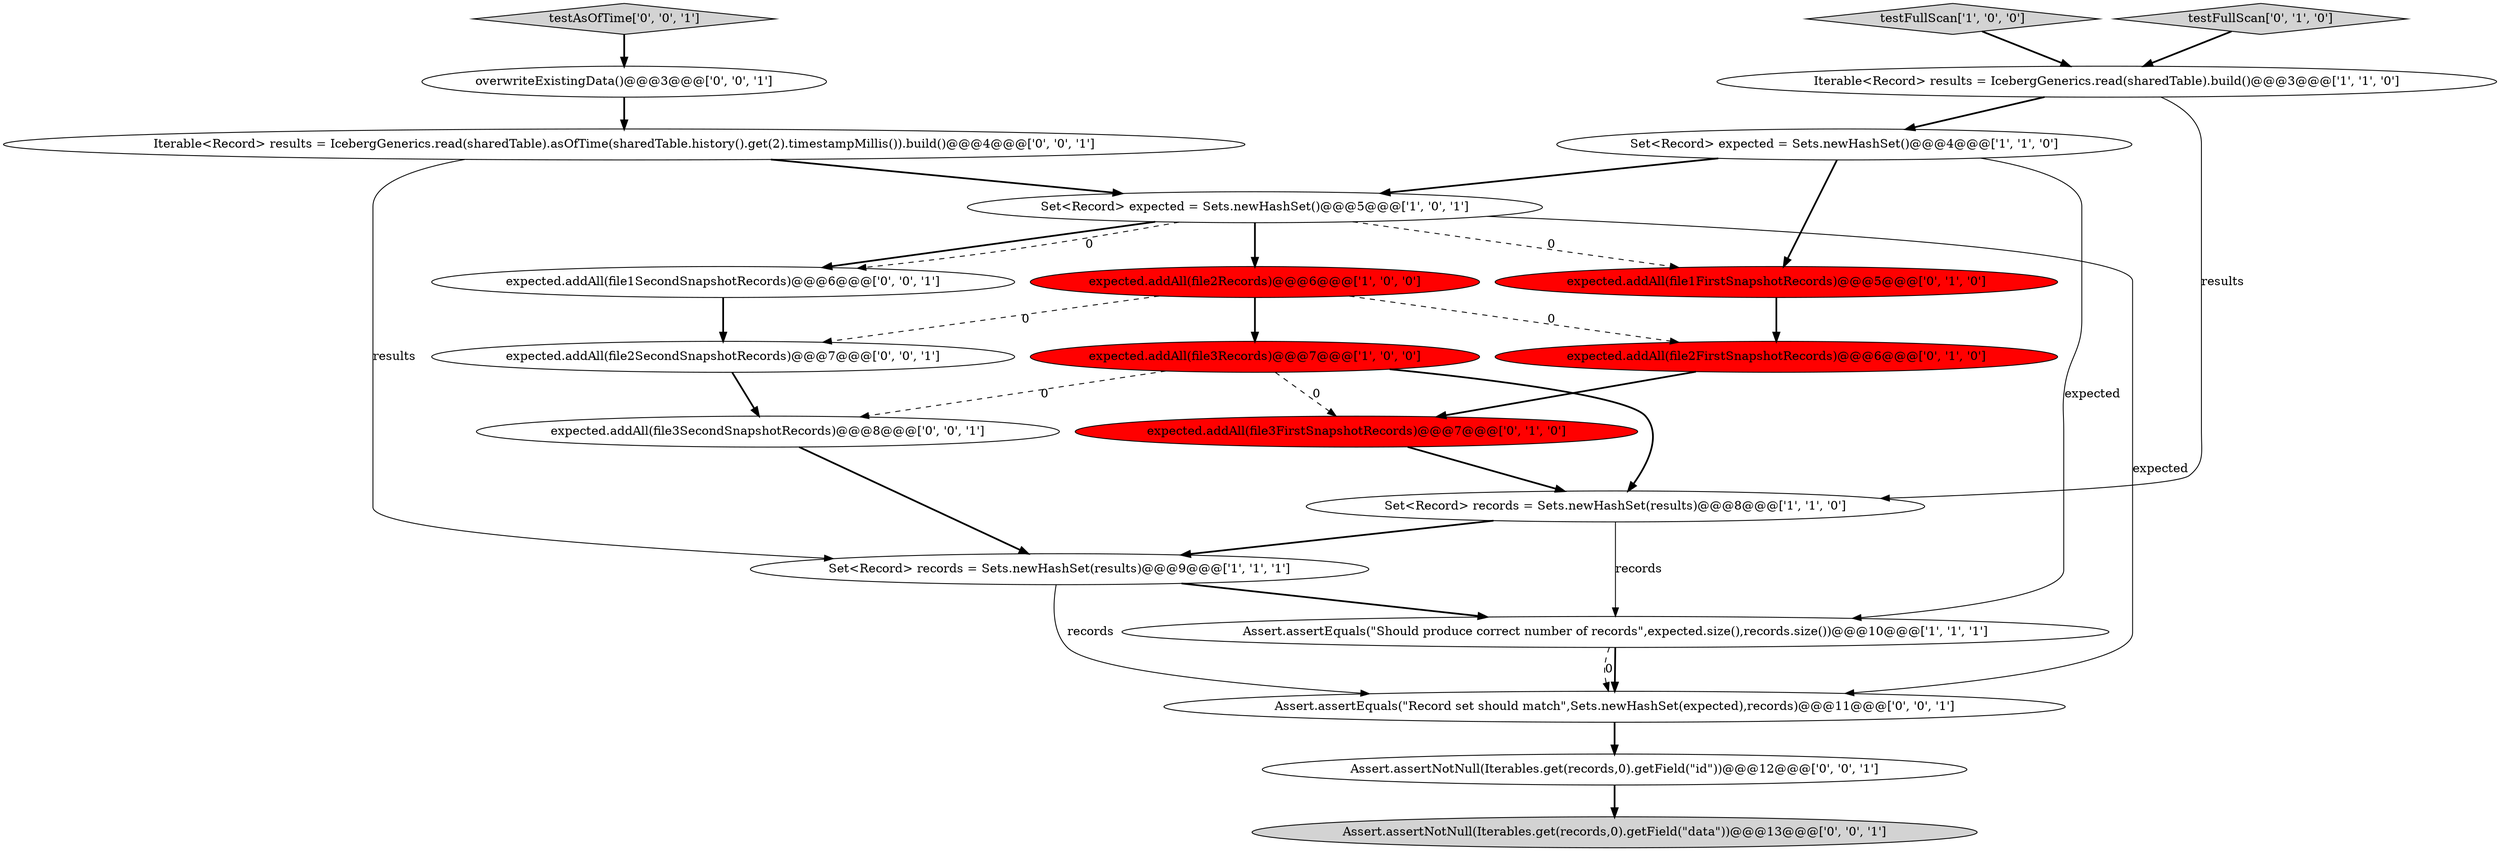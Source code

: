 digraph {
3 [style = filled, label = "expected.addAll(file2Records)@@@6@@@['1', '0', '0']", fillcolor = red, shape = ellipse image = "AAA1AAABBB1BBB"];
0 [style = filled, label = "Set<Record> records = Sets.newHashSet(results)@@@9@@@['1', '1', '1']", fillcolor = white, shape = ellipse image = "AAA0AAABBB1BBB"];
11 [style = filled, label = "expected.addAll(file2FirstSnapshotRecords)@@@6@@@['0', '1', '0']", fillcolor = red, shape = ellipse image = "AAA1AAABBB2BBB"];
15 [style = filled, label = "Assert.assertNotNull(Iterables.get(records,0).getField(\"id\"))@@@12@@@['0', '0', '1']", fillcolor = white, shape = ellipse image = "AAA0AAABBB3BBB"];
12 [style = filled, label = "expected.addAll(file3FirstSnapshotRecords)@@@7@@@['0', '1', '0']", fillcolor = red, shape = ellipse image = "AAA1AAABBB2BBB"];
20 [style = filled, label = "expected.addAll(file1SecondSnapshotRecords)@@@6@@@['0', '0', '1']", fillcolor = white, shape = ellipse image = "AAA0AAABBB3BBB"];
13 [style = filled, label = "Iterable<Record> results = IcebergGenerics.read(sharedTable).asOfTime(sharedTable.history().get(2).timestampMillis()).build()@@@4@@@['0', '0', '1']", fillcolor = white, shape = ellipse image = "AAA0AAABBB3BBB"];
19 [style = filled, label = "expected.addAll(file3SecondSnapshotRecords)@@@8@@@['0', '0', '1']", fillcolor = white, shape = ellipse image = "AAA0AAABBB3BBB"];
9 [style = filled, label = "expected.addAll(file1FirstSnapshotRecords)@@@5@@@['0', '1', '0']", fillcolor = red, shape = ellipse image = "AAA1AAABBB2BBB"];
16 [style = filled, label = "expected.addAll(file2SecondSnapshotRecords)@@@7@@@['0', '0', '1']", fillcolor = white, shape = ellipse image = "AAA0AAABBB3BBB"];
10 [style = filled, label = "testFullScan['0', '1', '0']", fillcolor = lightgray, shape = diamond image = "AAA0AAABBB2BBB"];
17 [style = filled, label = "overwriteExistingData()@@@3@@@['0', '0', '1']", fillcolor = white, shape = ellipse image = "AAA0AAABBB3BBB"];
14 [style = filled, label = "Assert.assertNotNull(Iterables.get(records,0).getField(\"data\"))@@@13@@@['0', '0', '1']", fillcolor = lightgray, shape = ellipse image = "AAA0AAABBB3BBB"];
18 [style = filled, label = "testAsOfTime['0', '0', '1']", fillcolor = lightgray, shape = diamond image = "AAA0AAABBB3BBB"];
4 [style = filled, label = "Set<Record> records = Sets.newHashSet(results)@@@8@@@['1', '1', '0']", fillcolor = white, shape = ellipse image = "AAA0AAABBB1BBB"];
7 [style = filled, label = "Assert.assertEquals(\"Should produce correct number of records\",expected.size(),records.size())@@@10@@@['1', '1', '1']", fillcolor = white, shape = ellipse image = "AAA0AAABBB1BBB"];
21 [style = filled, label = "Assert.assertEquals(\"Record set should match\",Sets.newHashSet(expected),records)@@@11@@@['0', '0', '1']", fillcolor = white, shape = ellipse image = "AAA0AAABBB3BBB"];
5 [style = filled, label = "Set<Record> expected = Sets.newHashSet()@@@5@@@['1', '0', '1']", fillcolor = white, shape = ellipse image = "AAA0AAABBB1BBB"];
6 [style = filled, label = "expected.addAll(file3Records)@@@7@@@['1', '0', '0']", fillcolor = red, shape = ellipse image = "AAA1AAABBB1BBB"];
1 [style = filled, label = "testFullScan['1', '0', '0']", fillcolor = lightgray, shape = diamond image = "AAA0AAABBB1BBB"];
8 [style = filled, label = "Set<Record> expected = Sets.newHashSet()@@@4@@@['1', '1', '0']", fillcolor = white, shape = ellipse image = "AAA0AAABBB1BBB"];
2 [style = filled, label = "Iterable<Record> results = IcebergGenerics.read(sharedTable).build()@@@3@@@['1', '1', '0']", fillcolor = white, shape = ellipse image = "AAA0AAABBB1BBB"];
5->3 [style = bold, label=""];
7->21 [style = dashed, label="0"];
9->11 [style = bold, label=""];
15->14 [style = bold, label=""];
5->20 [style = bold, label=""];
8->7 [style = solid, label="expected"];
21->15 [style = bold, label=""];
3->16 [style = dashed, label="0"];
4->7 [style = solid, label="records"];
18->17 [style = bold, label=""];
3->6 [style = bold, label=""];
5->9 [style = dashed, label="0"];
11->12 [style = bold, label=""];
5->21 [style = solid, label="expected"];
16->19 [style = bold, label=""];
19->0 [style = bold, label=""];
4->0 [style = bold, label=""];
5->20 [style = dashed, label="0"];
0->7 [style = bold, label=""];
6->12 [style = dashed, label="0"];
6->4 [style = bold, label=""];
20->16 [style = bold, label=""];
8->5 [style = bold, label=""];
12->4 [style = bold, label=""];
2->4 [style = solid, label="results"];
6->19 [style = dashed, label="0"];
8->9 [style = bold, label=""];
13->5 [style = bold, label=""];
7->21 [style = bold, label=""];
10->2 [style = bold, label=""];
1->2 [style = bold, label=""];
17->13 [style = bold, label=""];
0->21 [style = solid, label="records"];
3->11 [style = dashed, label="0"];
2->8 [style = bold, label=""];
13->0 [style = solid, label="results"];
}
